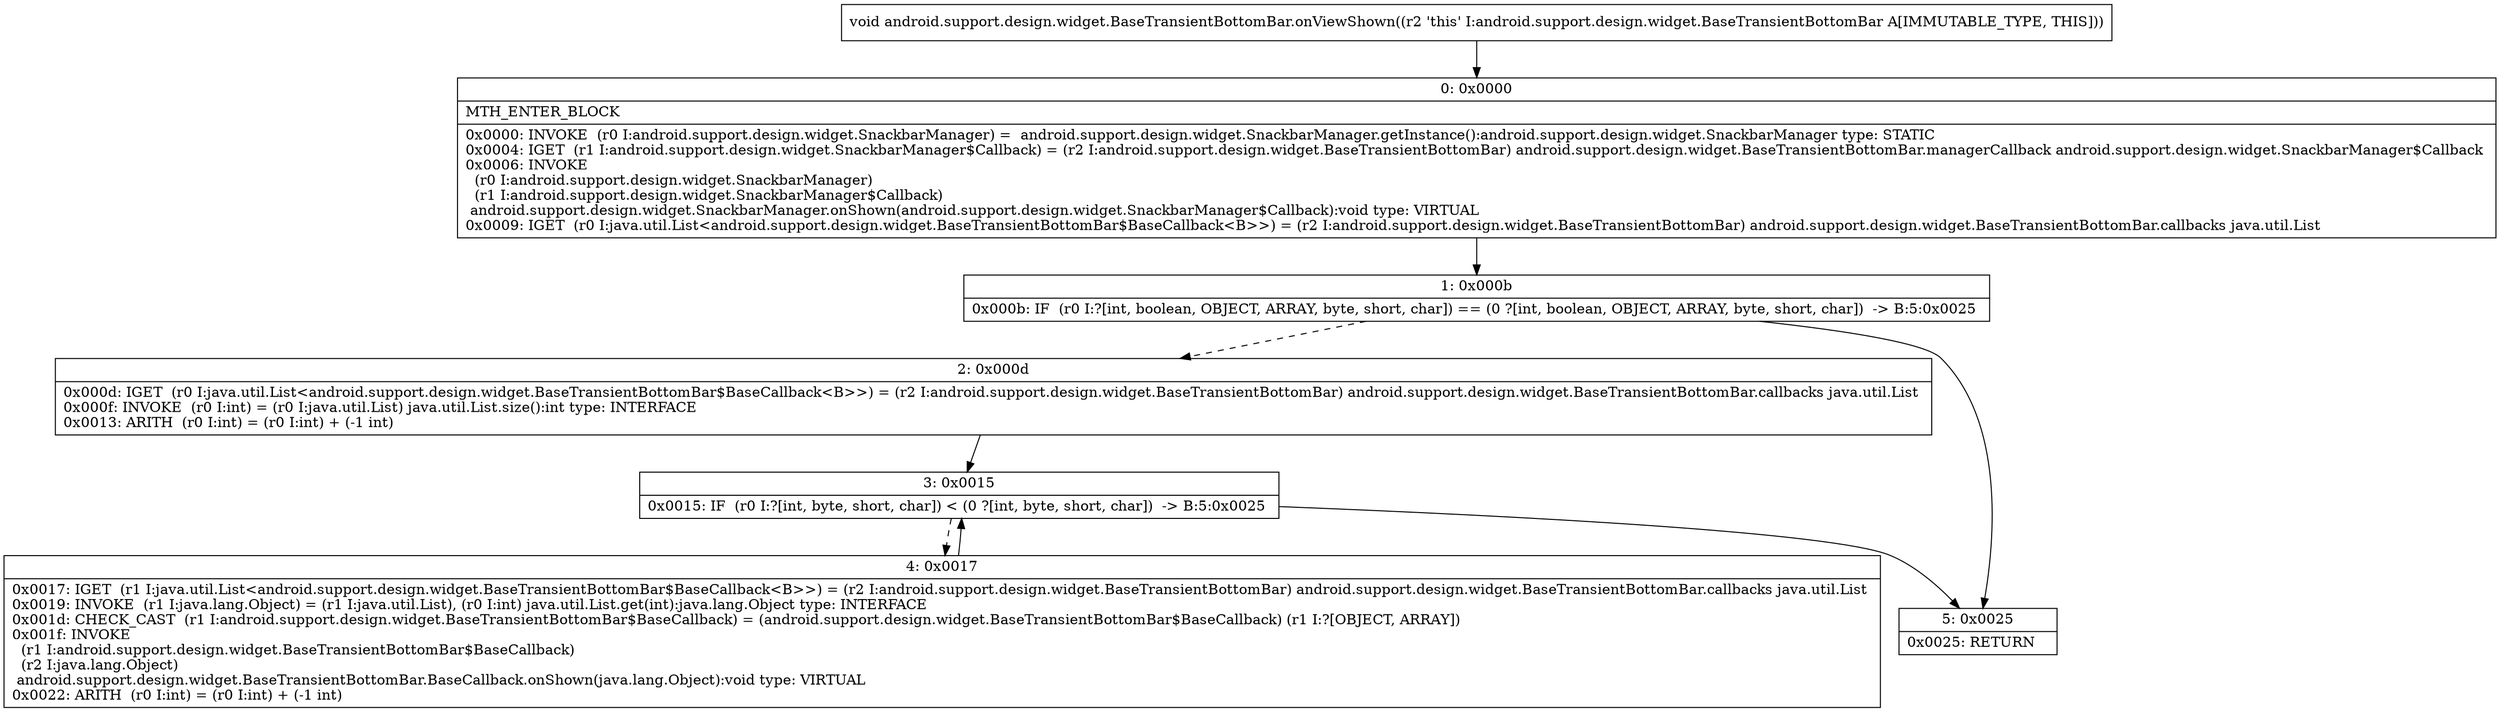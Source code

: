 digraph "CFG forandroid.support.design.widget.BaseTransientBottomBar.onViewShown()V" {
Node_0 [shape=record,label="{0\:\ 0x0000|MTH_ENTER_BLOCK\l|0x0000: INVOKE  (r0 I:android.support.design.widget.SnackbarManager) =  android.support.design.widget.SnackbarManager.getInstance():android.support.design.widget.SnackbarManager type: STATIC \l0x0004: IGET  (r1 I:android.support.design.widget.SnackbarManager$Callback) = (r2 I:android.support.design.widget.BaseTransientBottomBar) android.support.design.widget.BaseTransientBottomBar.managerCallback android.support.design.widget.SnackbarManager$Callback \l0x0006: INVOKE  \l  (r0 I:android.support.design.widget.SnackbarManager)\l  (r1 I:android.support.design.widget.SnackbarManager$Callback)\l android.support.design.widget.SnackbarManager.onShown(android.support.design.widget.SnackbarManager$Callback):void type: VIRTUAL \l0x0009: IGET  (r0 I:java.util.List\<android.support.design.widget.BaseTransientBottomBar$BaseCallback\<B\>\>) = (r2 I:android.support.design.widget.BaseTransientBottomBar) android.support.design.widget.BaseTransientBottomBar.callbacks java.util.List \l}"];
Node_1 [shape=record,label="{1\:\ 0x000b|0x000b: IF  (r0 I:?[int, boolean, OBJECT, ARRAY, byte, short, char]) == (0 ?[int, boolean, OBJECT, ARRAY, byte, short, char])  \-\> B:5:0x0025 \l}"];
Node_2 [shape=record,label="{2\:\ 0x000d|0x000d: IGET  (r0 I:java.util.List\<android.support.design.widget.BaseTransientBottomBar$BaseCallback\<B\>\>) = (r2 I:android.support.design.widget.BaseTransientBottomBar) android.support.design.widget.BaseTransientBottomBar.callbacks java.util.List \l0x000f: INVOKE  (r0 I:int) = (r0 I:java.util.List) java.util.List.size():int type: INTERFACE \l0x0013: ARITH  (r0 I:int) = (r0 I:int) + (\-1 int) \l}"];
Node_3 [shape=record,label="{3\:\ 0x0015|0x0015: IF  (r0 I:?[int, byte, short, char]) \< (0 ?[int, byte, short, char])  \-\> B:5:0x0025 \l}"];
Node_4 [shape=record,label="{4\:\ 0x0017|0x0017: IGET  (r1 I:java.util.List\<android.support.design.widget.BaseTransientBottomBar$BaseCallback\<B\>\>) = (r2 I:android.support.design.widget.BaseTransientBottomBar) android.support.design.widget.BaseTransientBottomBar.callbacks java.util.List \l0x0019: INVOKE  (r1 I:java.lang.Object) = (r1 I:java.util.List), (r0 I:int) java.util.List.get(int):java.lang.Object type: INTERFACE \l0x001d: CHECK_CAST  (r1 I:android.support.design.widget.BaseTransientBottomBar$BaseCallback) = (android.support.design.widget.BaseTransientBottomBar$BaseCallback) (r1 I:?[OBJECT, ARRAY]) \l0x001f: INVOKE  \l  (r1 I:android.support.design.widget.BaseTransientBottomBar$BaseCallback)\l  (r2 I:java.lang.Object)\l android.support.design.widget.BaseTransientBottomBar.BaseCallback.onShown(java.lang.Object):void type: VIRTUAL \l0x0022: ARITH  (r0 I:int) = (r0 I:int) + (\-1 int) \l}"];
Node_5 [shape=record,label="{5\:\ 0x0025|0x0025: RETURN   \l}"];
MethodNode[shape=record,label="{void android.support.design.widget.BaseTransientBottomBar.onViewShown((r2 'this' I:android.support.design.widget.BaseTransientBottomBar A[IMMUTABLE_TYPE, THIS])) }"];
MethodNode -> Node_0;
Node_0 -> Node_1;
Node_1 -> Node_2[style=dashed];
Node_1 -> Node_5;
Node_2 -> Node_3;
Node_3 -> Node_4[style=dashed];
Node_3 -> Node_5;
Node_4 -> Node_3;
}

